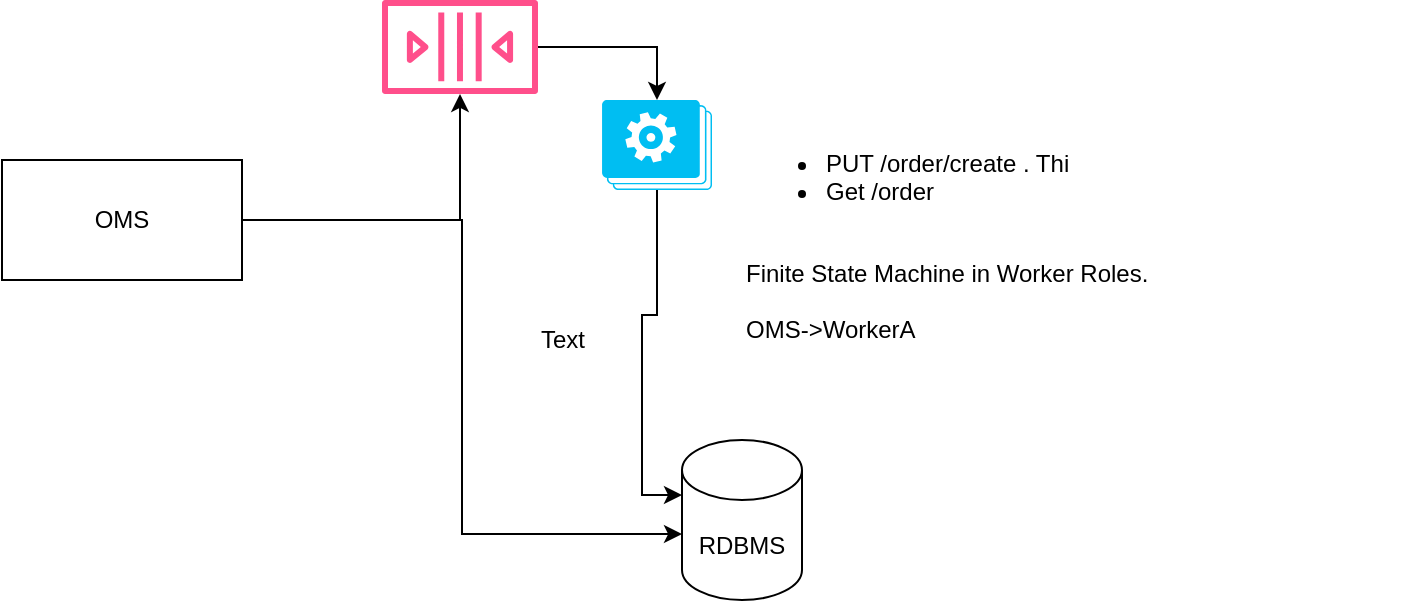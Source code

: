 <mxfile version="15.4.3" type="github">
  <diagram id="qQlJBc6UoEvYpeyHfmSY" name="Page-1">
    <mxGraphModel dx="884" dy="538" grid="1" gridSize="10" guides="1" tooltips="1" connect="1" arrows="1" fold="1" page="1" pageScale="1" pageWidth="850" pageHeight="1100" math="0" shadow="0">
      <root>
        <mxCell id="0" />
        <mxCell id="1" parent="0" />
        <mxCell id="kZ4-gudE9gKMQtWLh49g-6" style="edgeStyle=orthogonalEdgeStyle;rounded=0;orthogonalLoop=1;jettySize=auto;html=1;exitX=1;exitY=0.5;exitDx=0;exitDy=0;" edge="1" parent="1" source="kZ4-gudE9gKMQtWLh49g-1" target="kZ4-gudE9gKMQtWLh49g-5">
          <mxGeometry relative="1" as="geometry" />
        </mxCell>
        <mxCell id="kZ4-gudE9gKMQtWLh49g-12" style="edgeStyle=orthogonalEdgeStyle;rounded=0;orthogonalLoop=1;jettySize=auto;html=1;entryX=0;entryY=0.588;entryDx=0;entryDy=0;entryPerimeter=0;" edge="1" parent="1" source="kZ4-gudE9gKMQtWLh49g-1" target="kZ4-gudE9gKMQtWLh49g-10">
          <mxGeometry relative="1" as="geometry">
            <Array as="points">
              <mxPoint x="490" y="170" />
              <mxPoint x="490" y="327" />
            </Array>
          </mxGeometry>
        </mxCell>
        <mxCell id="kZ4-gudE9gKMQtWLh49g-1" value="OMS" style="rounded=0;whiteSpace=wrap;html=1;" vertex="1" parent="1">
          <mxGeometry x="260" y="140" width="120" height="60" as="geometry" />
        </mxCell>
        <mxCell id="kZ4-gudE9gKMQtWLh49g-4" value="&lt;ul&gt;&lt;li&gt;PUT /order/create . Thi&lt;/li&gt;&lt;li&gt;Get /order&lt;/li&gt;&lt;/ul&gt;&lt;div&gt;&lt;br&gt;&lt;/div&gt;&lt;div&gt;Finite State Machine in Worker Roles.&lt;/div&gt;&lt;div&gt;&lt;br&gt;&lt;/div&gt;&lt;div&gt;OMS-&amp;gt;WorkerA&lt;/div&gt;&lt;div&gt;WorkerA-&amp;gt;WrokerB....&lt;/div&gt;&lt;div&gt;&lt;br&gt;&lt;/div&gt;&lt;div&gt;Rollback?&lt;/div&gt;" style="text;strokeColor=none;fillColor=none;html=1;whiteSpace=wrap;verticalAlign=middle;overflow=hidden;" vertex="1" parent="1">
          <mxGeometry x="630" y="120" width="330" height="110" as="geometry" />
        </mxCell>
        <mxCell id="kZ4-gudE9gKMQtWLh49g-8" style="edgeStyle=orthogonalEdgeStyle;rounded=0;orthogonalLoop=1;jettySize=auto;html=1;entryX=0.5;entryY=0;entryDx=0;entryDy=0;entryPerimeter=0;" edge="1" parent="1" source="kZ4-gudE9gKMQtWLh49g-5" target="kZ4-gudE9gKMQtWLh49g-7">
          <mxGeometry relative="1" as="geometry" />
        </mxCell>
        <mxCell id="kZ4-gudE9gKMQtWLh49g-5" value="" style="sketch=0;outlineConnect=0;fontColor=#232F3E;gradientColor=none;fillColor=#FF4F8B;strokeColor=none;dashed=0;verticalLabelPosition=bottom;verticalAlign=top;align=center;html=1;fontSize=12;fontStyle=0;aspect=fixed;pointerEvents=1;shape=mxgraph.aws4.queue;" vertex="1" parent="1">
          <mxGeometry x="450" y="60" width="78" height="47" as="geometry" />
        </mxCell>
        <mxCell id="kZ4-gudE9gKMQtWLh49g-11" style="edgeStyle=orthogonalEdgeStyle;rounded=0;orthogonalLoop=1;jettySize=auto;html=1;entryX=0;entryY=0;entryDx=0;entryDy=27.5;entryPerimeter=0;" edge="1" parent="1" source="kZ4-gudE9gKMQtWLh49g-7" target="kZ4-gudE9gKMQtWLh49g-10">
          <mxGeometry relative="1" as="geometry" />
        </mxCell>
        <mxCell id="kZ4-gudE9gKMQtWLh49g-7" value="" style="verticalLabelPosition=bottom;html=1;verticalAlign=top;align=center;strokeColor=none;fillColor=#00BEF2;shape=mxgraph.azure.worker_roles;" vertex="1" parent="1">
          <mxGeometry x="560" y="110" width="55" height="45" as="geometry" />
        </mxCell>
        <mxCell id="kZ4-gudE9gKMQtWLh49g-9" value="Text" style="text;html=1;align=center;verticalAlign=middle;resizable=0;points=[];autosize=1;strokeColor=none;fillColor=none;" vertex="1" parent="1">
          <mxGeometry x="520" y="220" width="40" height="20" as="geometry" />
        </mxCell>
        <mxCell id="kZ4-gudE9gKMQtWLh49g-10" value="RDBMS" style="shape=cylinder3;whiteSpace=wrap;html=1;boundedLbl=1;backgroundOutline=1;size=15;" vertex="1" parent="1">
          <mxGeometry x="600" y="280" width="60" height="80" as="geometry" />
        </mxCell>
      </root>
    </mxGraphModel>
  </diagram>
</mxfile>

